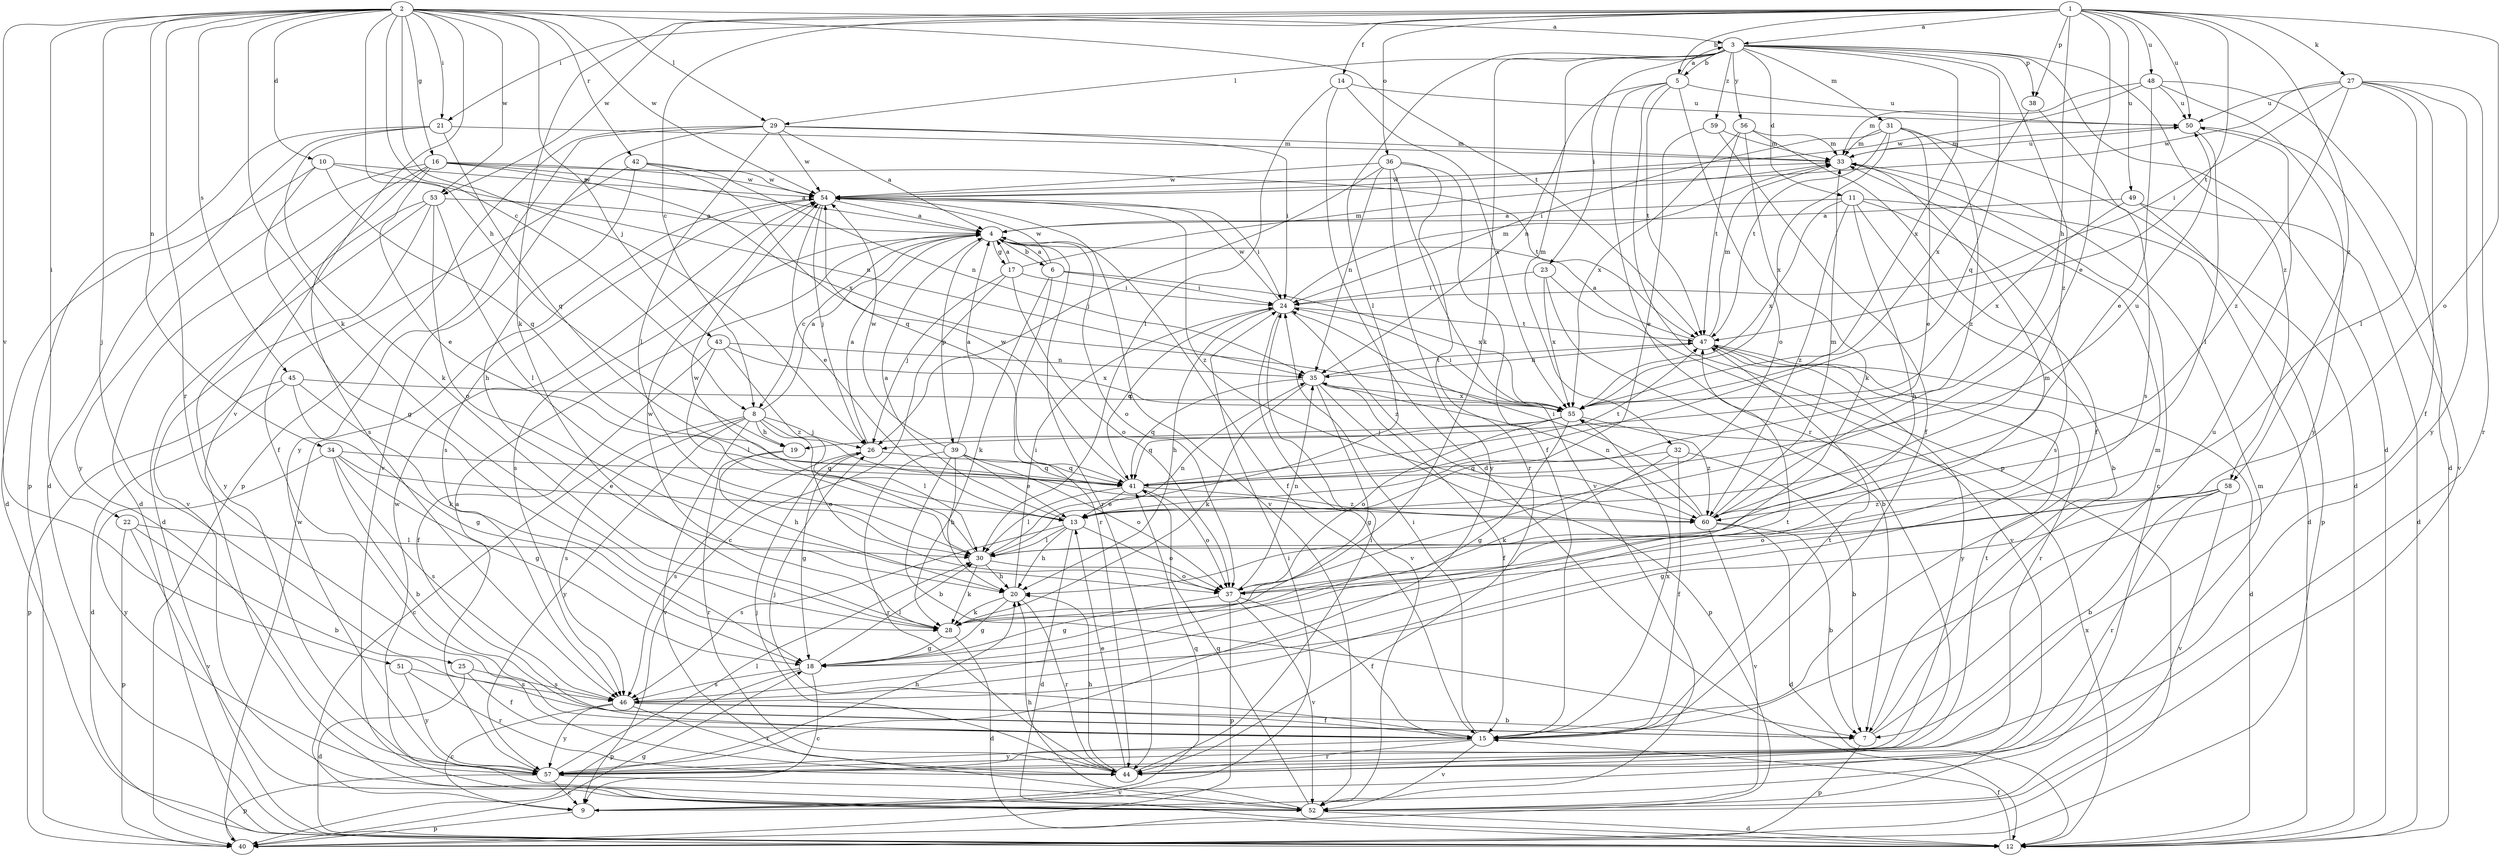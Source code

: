 strict digraph  {
	1 -> 3 [label=a];
	2 -> 3 [label=a];
	5 -> 3 [label=a];
	6 -> 4 [label=a];
	8 -> 4 [label=a];
	11 -> 4 [label=a];
	13 -> 4 [label=a];
	16 -> 4 [label=a];
	17 -> 4 [label=a];
	26 -> 4 [label=a];
	29 -> 4 [label=a];
	39 -> 4 [label=a];
	47 -> 4 [label=a];
	49 -> 4 [label=a];
	53 -> 4 [label=a];
	54 -> 4 [label=a];
	57 -> 4 [label=a];
	1 -> 5 [label=b];
	3 -> 5 [label=b];
	4 -> 6 [label=b];
	11 -> 7 [label=b];
	22 -> 7 [label=b];
	23 -> 7 [label=b];
	32 -> 7 [label=b];
	34 -> 7 [label=b];
	39 -> 7 [label=b];
	46 -> 7 [label=b];
	58 -> 7 [label=b];
	60 -> 7 [label=b];
	1 -> 8 [label=c];
	2 -> 8 [label=c];
	4 -> 8 [label=c];
	8 -> 9 [label=c];
	17 -> 9 [label=c];
	18 -> 9 [label=c];
	33 -> 9 [label=c];
	46 -> 9 [label=c];
	57 -> 9 [label=c];
	2 -> 10 [label=d];
	3 -> 11 [label=d];
	3 -> 12 [label=d];
	10 -> 12 [label=d];
	11 -> 12 [label=d];
	13 -> 12 [label=d];
	14 -> 12 [label=d];
	16 -> 12 [label=d];
	21 -> 12 [label=d];
	25 -> 12 [label=d];
	28 -> 12 [label=d];
	31 -> 12 [label=d];
	45 -> 12 [label=d];
	47 -> 12 [label=d];
	48 -> 12 [label=d];
	49 -> 12 [label=d];
	52 -> 12 [label=d];
	53 -> 12 [label=d];
	60 -> 12 [label=d];
	1 -> 13 [label=e];
	16 -> 13 [label=e];
	31 -> 13 [label=e];
	34 -> 13 [label=e];
	39 -> 13 [label=e];
	41 -> 13 [label=e];
	44 -> 13 [label=e];
	48 -> 13 [label=e];
	54 -> 13 [label=e];
	59 -> 13 [label=e];
	1 -> 14 [label=f];
	4 -> 15 [label=f];
	12 -> 15 [label=f];
	25 -> 15 [label=f];
	27 -> 15 [label=f];
	32 -> 15 [label=f];
	35 -> 15 [label=f];
	36 -> 15 [label=f];
	37 -> 15 [label=f];
	42 -> 15 [label=f];
	43 -> 15 [label=f];
	46 -> 15 [label=f];
	56 -> 15 [label=f];
	59 -> 15 [label=f];
	2 -> 16 [label=g];
	4 -> 17 [label=g];
	10 -> 18 [label=g];
	20 -> 18 [label=g];
	26 -> 18 [label=g];
	28 -> 18 [label=g];
	34 -> 18 [label=g];
	35 -> 18 [label=g];
	37 -> 18 [label=g];
	40 -> 18 [label=g];
	45 -> 18 [label=g];
	55 -> 18 [label=g];
	58 -> 18 [label=g];
	1 -> 19 [label=h];
	2 -> 19 [label=h];
	8 -> 19 [label=h];
	11 -> 20 [label=h];
	13 -> 20 [label=h];
	19 -> 20 [label=h];
	24 -> 20 [label=h];
	30 -> 20 [label=h];
	39 -> 20 [label=h];
	42 -> 20 [label=h];
	44 -> 20 [label=h];
	52 -> 20 [label=h];
	57 -> 20 [label=h];
	1 -> 21 [label=i];
	2 -> 21 [label=i];
	2 -> 22 [label=i];
	3 -> 23 [label=i];
	6 -> 24 [label=i];
	9 -> 24 [label=i];
	15 -> 24 [label=i];
	17 -> 24 [label=i];
	20 -> 24 [label=i];
	23 -> 24 [label=i];
	27 -> 24 [label=i];
	29 -> 24 [label=i];
	31 -> 24 [label=i];
	44 -> 24 [label=i];
	54 -> 24 [label=i];
	55 -> 24 [label=i];
	60 -> 24 [label=i];
	2 -> 25 [label=j];
	2 -> 26 [label=j];
	8 -> 26 [label=j];
	15 -> 26 [label=j];
	17 -> 26 [label=j];
	36 -> 26 [label=j];
	44 -> 26 [label=j];
	54 -> 26 [label=j];
	55 -> 26 [label=j];
	1 -> 27 [label=k];
	1 -> 28 [label=k];
	2 -> 28 [label=k];
	3 -> 28 [label=k];
	6 -> 28 [label=k];
	20 -> 28 [label=k];
	21 -> 28 [label=k];
	30 -> 28 [label=k];
	32 -> 28 [label=k];
	35 -> 28 [label=k];
	45 -> 28 [label=k];
	56 -> 28 [label=k];
	2 -> 29 [label=l];
	3 -> 29 [label=l];
	3 -> 30 [label=l];
	8 -> 30 [label=l];
	13 -> 30 [label=l];
	14 -> 30 [label=l];
	18 -> 30 [label=l];
	22 -> 30 [label=l];
	27 -> 30 [label=l];
	29 -> 30 [label=l];
	41 -> 30 [label=l];
	43 -> 30 [label=l];
	50 -> 30 [label=l];
	53 -> 30 [label=l];
	57 -> 30 [label=l];
	3 -> 31 [label=m];
	3 -> 32 [label=m];
	7 -> 33 [label=m];
	9 -> 33 [label=m];
	17 -> 33 [label=m];
	21 -> 33 [label=m];
	24 -> 33 [label=m];
	29 -> 33 [label=m];
	31 -> 33 [label=m];
	37 -> 33 [label=m];
	47 -> 33 [label=m];
	48 -> 33 [label=m];
	50 -> 33 [label=m];
	56 -> 33 [label=m];
	59 -> 33 [label=m];
	60 -> 33 [label=m];
	2 -> 34 [label=n];
	5 -> 35 [label=n];
	10 -> 35 [label=n];
	30 -> 35 [label=n];
	36 -> 35 [label=n];
	37 -> 35 [label=n];
	42 -> 35 [label=n];
	43 -> 35 [label=n];
	47 -> 35 [label=n];
	60 -> 35 [label=n];
	1 -> 36 [label=o];
	1 -> 37 [label=o];
	4 -> 37 [label=o];
	5 -> 37 [label=o];
	8 -> 37 [label=o];
	13 -> 37 [label=o];
	17 -> 37 [label=o];
	30 -> 37 [label=o];
	39 -> 37 [label=o];
	41 -> 37 [label=o];
	53 -> 37 [label=o];
	55 -> 37 [label=o];
	58 -> 37 [label=o];
	1 -> 38 [label=p];
	3 -> 38 [label=p];
	4 -> 39 [label=p];
	5 -> 40 [label=p];
	7 -> 40 [label=p];
	9 -> 40 [label=p];
	18 -> 40 [label=p];
	21 -> 40 [label=p];
	22 -> 40 [label=p];
	29 -> 40 [label=p];
	35 -> 40 [label=p];
	37 -> 40 [label=p];
	45 -> 40 [label=p];
	49 -> 40 [label=p];
	57 -> 40 [label=p];
	3 -> 41 [label=q];
	9 -> 41 [label=q];
	10 -> 41 [label=q];
	21 -> 41 [label=q];
	24 -> 41 [label=q];
	26 -> 41 [label=q];
	32 -> 41 [label=q];
	34 -> 41 [label=q];
	35 -> 41 [label=q];
	39 -> 41 [label=q];
	42 -> 41 [label=q];
	52 -> 41 [label=q];
	55 -> 41 [label=q];
	2 -> 42 [label=r];
	2 -> 43 [label=r];
	2 -> 44 [label=r];
	4 -> 44 [label=r];
	5 -> 44 [label=r];
	6 -> 44 [label=r];
	15 -> 44 [label=r];
	19 -> 44 [label=r];
	20 -> 44 [label=r];
	27 -> 44 [label=r];
	36 -> 44 [label=r];
	39 -> 44 [label=r];
	46 -> 44 [label=r];
	47 -> 44 [label=r];
	51 -> 44 [label=r];
	58 -> 44 [label=r];
	2 -> 45 [label=s];
	4 -> 46 [label=s];
	8 -> 46 [label=s];
	11 -> 46 [label=s];
	13 -> 46 [label=s];
	16 -> 46 [label=s];
	18 -> 46 [label=s];
	25 -> 46 [label=s];
	26 -> 46 [label=s];
	34 -> 46 [label=s];
	38 -> 46 [label=s];
	51 -> 46 [label=s];
	54 -> 46 [label=s];
	1 -> 47 [label=t];
	2 -> 47 [label=t];
	5 -> 47 [label=t];
	15 -> 47 [label=t];
	16 -> 47 [label=t];
	24 -> 47 [label=t];
	31 -> 47 [label=t];
	35 -> 47 [label=t];
	41 -> 47 [label=t];
	46 -> 47 [label=t];
	56 -> 47 [label=t];
	57 -> 47 [label=t];
	1 -> 48 [label=u];
	1 -> 49 [label=u];
	1 -> 50 [label=u];
	5 -> 50 [label=u];
	7 -> 50 [label=u];
	14 -> 50 [label=u];
	27 -> 50 [label=u];
	33 -> 50 [label=u];
	41 -> 50 [label=u];
	48 -> 50 [label=u];
	2 -> 51 [label=v];
	2 -> 52 [label=v];
	8 -> 52 [label=v];
	15 -> 52 [label=v];
	22 -> 52 [label=v];
	23 -> 52 [label=v];
	24 -> 52 [label=v];
	29 -> 52 [label=v];
	36 -> 52 [label=v];
	37 -> 52 [label=v];
	50 -> 52 [label=v];
	53 -> 52 [label=v];
	54 -> 52 [label=v];
	57 -> 52 [label=v];
	58 -> 52 [label=v];
	60 -> 52 [label=v];
	1 -> 53 [label=w];
	2 -> 53 [label=w];
	2 -> 54 [label=w];
	6 -> 54 [label=w];
	10 -> 54 [label=w];
	16 -> 54 [label=w];
	24 -> 54 [label=w];
	27 -> 54 [label=w];
	28 -> 54 [label=w];
	29 -> 54 [label=w];
	30 -> 54 [label=w];
	33 -> 54 [label=w];
	36 -> 54 [label=w];
	39 -> 54 [label=w];
	40 -> 54 [label=w];
	41 -> 54 [label=w];
	42 -> 54 [label=w];
	48 -> 54 [label=w];
	52 -> 54 [label=w];
	3 -> 55 [label=x];
	6 -> 55 [label=x];
	11 -> 55 [label=x];
	12 -> 55 [label=x];
	14 -> 55 [label=x];
	15 -> 55 [label=x];
	16 -> 55 [label=x];
	23 -> 55 [label=x];
	31 -> 55 [label=x];
	35 -> 55 [label=x];
	38 -> 55 [label=x];
	43 -> 55 [label=x];
	45 -> 55 [label=x];
	49 -> 55 [label=x];
	56 -> 55 [label=x];
	3 -> 56 [label=y];
	8 -> 57 [label=y];
	15 -> 57 [label=y];
	16 -> 57 [label=y];
	27 -> 57 [label=y];
	29 -> 57 [label=y];
	34 -> 57 [label=y];
	36 -> 57 [label=y];
	46 -> 57 [label=y];
	47 -> 57 [label=y];
	48 -> 57 [label=y];
	51 -> 57 [label=y];
	53 -> 57 [label=y];
	1 -> 58 [label=z];
	3 -> 58 [label=z];
	3 -> 59 [label=z];
	3 -> 60 [label=z];
	11 -> 60 [label=z];
	24 -> 60 [label=z];
	27 -> 60 [label=z];
	31 -> 60 [label=z];
	41 -> 60 [label=z];
	43 -> 60 [label=z];
	54 -> 60 [label=z];
	55 -> 60 [label=z];
	58 -> 60 [label=z];
}
